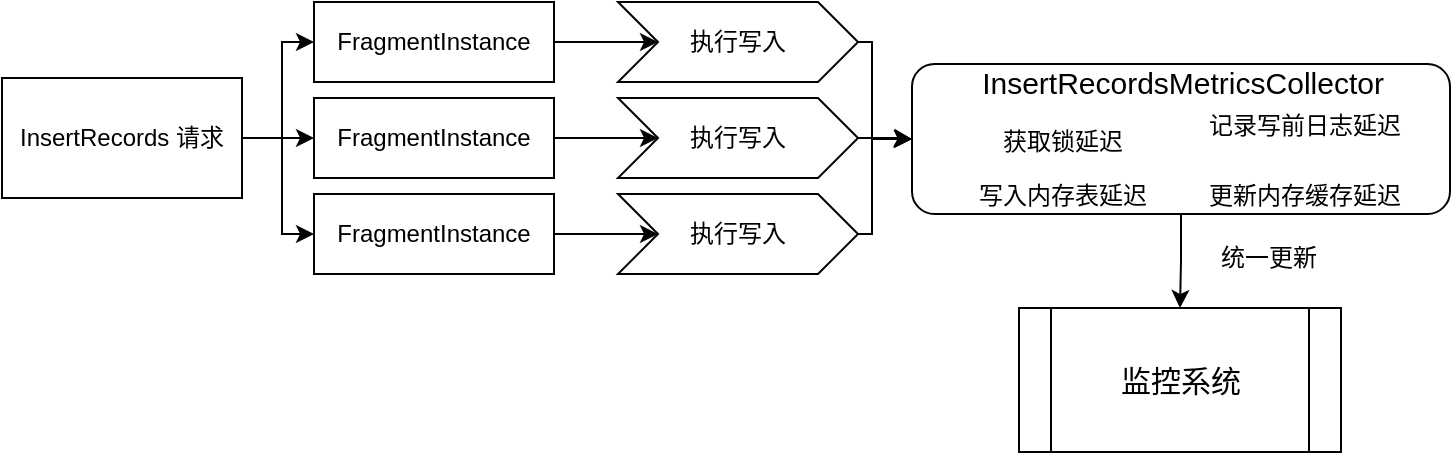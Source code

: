 <mxfile version="23.1.5" type="device">
  <diagram name="第 1 页" id="DxIksqTafriaKp2i6kRL">
    <mxGraphModel dx="1025" dy="854" grid="0" gridSize="10" guides="1" tooltips="1" connect="1" arrows="1" fold="1" page="1" pageScale="1" pageWidth="750" pageHeight="240" math="0" shadow="0">
      <root>
        <mxCell id="0" />
        <mxCell id="1" parent="0" />
        <mxCell id="ElyzJCMLIEPiKHhhXCeB-13" style="edgeStyle=orthogonalEdgeStyle;rounded=0;orthogonalLoop=1;jettySize=auto;html=1;entryX=0;entryY=0.5;entryDx=0;entryDy=0;" parent="1" source="ElyzJCMLIEPiKHhhXCeB-8" target="ElyzJCMLIEPiKHhhXCeB-10" edge="1">
          <mxGeometry relative="1" as="geometry" />
        </mxCell>
        <mxCell id="ElyzJCMLIEPiKHhhXCeB-14" style="edgeStyle=orthogonalEdgeStyle;rounded=0;orthogonalLoop=1;jettySize=auto;html=1;" parent="1" source="ElyzJCMLIEPiKHhhXCeB-8" target="ElyzJCMLIEPiKHhhXCeB-11" edge="1">
          <mxGeometry relative="1" as="geometry" />
        </mxCell>
        <mxCell id="ElyzJCMLIEPiKHhhXCeB-15" style="edgeStyle=orthogonalEdgeStyle;rounded=0;orthogonalLoop=1;jettySize=auto;html=1;" parent="1" source="ElyzJCMLIEPiKHhhXCeB-8" target="ElyzJCMLIEPiKHhhXCeB-12" edge="1">
          <mxGeometry relative="1" as="geometry" />
        </mxCell>
        <mxCell id="ElyzJCMLIEPiKHhhXCeB-8" value="InsertRecords 请求" style="rounded=0;whiteSpace=wrap;html=1;fillColor=none;strokeColor=#000000;" parent="1" vertex="1">
          <mxGeometry x="7" y="41" width="120" height="60" as="geometry" />
        </mxCell>
        <mxCell id="ElyzJCMLIEPiKHhhXCeB-19" style="edgeStyle=orthogonalEdgeStyle;rounded=0;orthogonalLoop=1;jettySize=auto;html=1;entryX=0;entryY=0.5;entryDx=0;entryDy=0;" parent="1" source="ElyzJCMLIEPiKHhhXCeB-10" target="ElyzJCMLIEPiKHhhXCeB-16" edge="1">
          <mxGeometry relative="1" as="geometry" />
        </mxCell>
        <mxCell id="ElyzJCMLIEPiKHhhXCeB-10" value="FragmentInstance" style="rounded=0;whiteSpace=wrap;html=1;fillColor=none;strokeColor=#000000;" parent="1" vertex="1">
          <mxGeometry x="163" y="3" width="120" height="40" as="geometry" />
        </mxCell>
        <mxCell id="ElyzJCMLIEPiKHhhXCeB-20" style="edgeStyle=orthogonalEdgeStyle;rounded=0;orthogonalLoop=1;jettySize=auto;html=1;entryX=0;entryY=0.5;entryDx=0;entryDy=0;" parent="1" source="ElyzJCMLIEPiKHhhXCeB-11" target="ElyzJCMLIEPiKHhhXCeB-17" edge="1">
          <mxGeometry relative="1" as="geometry" />
        </mxCell>
        <mxCell id="ElyzJCMLIEPiKHhhXCeB-11" value="FragmentInstance" style="rounded=0;whiteSpace=wrap;html=1;fillColor=none;strokeColor=#000000;" parent="1" vertex="1">
          <mxGeometry x="163" y="51" width="120" height="40" as="geometry" />
        </mxCell>
        <mxCell id="ElyzJCMLIEPiKHhhXCeB-21" style="edgeStyle=orthogonalEdgeStyle;rounded=0;orthogonalLoop=1;jettySize=auto;html=1;entryX=0;entryY=0.5;entryDx=0;entryDy=0;" parent="1" source="ElyzJCMLIEPiKHhhXCeB-12" target="ElyzJCMLIEPiKHhhXCeB-18" edge="1">
          <mxGeometry relative="1" as="geometry" />
        </mxCell>
        <mxCell id="ElyzJCMLIEPiKHhhXCeB-12" value="FragmentInstance" style="rounded=0;whiteSpace=wrap;html=1;fillColor=none;strokeColor=#000000;" parent="1" vertex="1">
          <mxGeometry x="163" y="99" width="120" height="40" as="geometry" />
        </mxCell>
        <mxCell id="ElyzJCMLIEPiKHhhXCeB-30" style="edgeStyle=orthogonalEdgeStyle;rounded=0;orthogonalLoop=1;jettySize=auto;html=1;entryX=0;entryY=0.5;entryDx=0;entryDy=0;" parent="1" source="ElyzJCMLIEPiKHhhXCeB-16" target="ElyzJCMLIEPiKHhhXCeB-1" edge="1">
          <mxGeometry relative="1" as="geometry">
            <Array as="points">
              <mxPoint x="442" y="23" />
              <mxPoint x="442" y="71" />
            </Array>
          </mxGeometry>
        </mxCell>
        <mxCell id="ElyzJCMLIEPiKHhhXCeB-16" value="执行写入" style="shape=step;perimeter=stepPerimeter;whiteSpace=wrap;html=1;fixedSize=1;fillColor=none;strokeColor=#000000;" parent="1" vertex="1">
          <mxGeometry x="315" y="3" width="120" height="40" as="geometry" />
        </mxCell>
        <mxCell id="ElyzJCMLIEPiKHhhXCeB-28" style="edgeStyle=orthogonalEdgeStyle;rounded=0;orthogonalLoop=1;jettySize=auto;html=1;entryX=0;entryY=0.5;entryDx=0;entryDy=0;" parent="1" source="ElyzJCMLIEPiKHhhXCeB-17" target="ElyzJCMLIEPiKHhhXCeB-1" edge="1">
          <mxGeometry relative="1" as="geometry" />
        </mxCell>
        <mxCell id="ElyzJCMLIEPiKHhhXCeB-17" value="执行写入" style="shape=step;perimeter=stepPerimeter;whiteSpace=wrap;html=1;fixedSize=1;fillColor=none;strokeColor=#000000;" parent="1" vertex="1">
          <mxGeometry x="315" y="51" width="120" height="40" as="geometry" />
        </mxCell>
        <mxCell id="ElyzJCMLIEPiKHhhXCeB-31" style="edgeStyle=orthogonalEdgeStyle;rounded=0;orthogonalLoop=1;jettySize=auto;html=1;entryX=0;entryY=0.5;entryDx=0;entryDy=0;" parent="1" source="ElyzJCMLIEPiKHhhXCeB-18" target="ElyzJCMLIEPiKHhhXCeB-1" edge="1">
          <mxGeometry relative="1" as="geometry">
            <Array as="points">
              <mxPoint x="442" y="119" />
              <mxPoint x="442" y="71" />
            </Array>
          </mxGeometry>
        </mxCell>
        <mxCell id="ElyzJCMLIEPiKHhhXCeB-18" value="执行写入" style="shape=step;perimeter=stepPerimeter;whiteSpace=wrap;html=1;fixedSize=1;fillColor=none;strokeColor=#000000;" parent="1" vertex="1">
          <mxGeometry x="315" y="99" width="120" height="40" as="geometry" />
        </mxCell>
        <mxCell id="ElyzJCMLIEPiKHhhXCeB-32" value="&lt;font style=&quot;font-size: 15px;&quot;&gt;&lt;span&gt;监控系统&lt;/span&gt;&lt;/font&gt;" style="shape=process;whiteSpace=wrap;html=1;backgroundOutline=1;fillColor=none;strokeColor=#000000;fontStyle=0" parent="1" vertex="1">
          <mxGeometry x="515.5" y="156" width="161" height="72" as="geometry" />
        </mxCell>
        <mxCell id="ElyzJCMLIEPiKHhhXCeB-34" style="edgeStyle=orthogonalEdgeStyle;rounded=0;orthogonalLoop=1;jettySize=auto;html=1;" parent="1" source="ElyzJCMLIEPiKHhhXCeB-1" target="ElyzJCMLIEPiKHhhXCeB-32" edge="1">
          <mxGeometry relative="1" as="geometry" />
        </mxCell>
        <mxCell id="ElyzJCMLIEPiKHhhXCeB-1" value="" style="rounded=1;whiteSpace=wrap;html=1;fillColor=none;strokeColor=#000000;fontColor=#333333;" parent="1" vertex="1">
          <mxGeometry x="462" y="34" width="269" height="75" as="geometry" />
        </mxCell>
        <mxCell id="ElyzJCMLIEPiKHhhXCeB-3" value="&lt;font style=&quot;font-size: 15px;&quot;&gt;&lt;span&gt;InsertRecordsMetricsCollector&lt;/span&gt;&lt;/font&gt;" style="text;html=1;align=center;verticalAlign=middle;resizable=0;points=[];autosize=1;strokeColor=none;fillColor=none;fontStyle=0" parent="1" vertex="1">
          <mxGeometry x="487" y="28" width="219" height="30" as="geometry" />
        </mxCell>
        <mxCell id="ElyzJCMLIEPiKHhhXCeB-4" value="写入内存表延迟" style="text;html=1;align=center;verticalAlign=middle;resizable=0;points=[];autosize=1;strokeColor=none;fillColor=none;" parent="1" vertex="1">
          <mxGeometry x="486" y="87" width="102" height="26" as="geometry" />
        </mxCell>
        <mxCell id="ElyzJCMLIEPiKHhhXCeB-5" value="记录写前日志延迟" style="text;html=1;align=center;verticalAlign=middle;resizable=0;points=[];autosize=1;strokeColor=none;fillColor=none;" parent="1" vertex="1">
          <mxGeometry x="601" y="52" width="114" height="26" as="geometry" />
        </mxCell>
        <mxCell id="ElyzJCMLIEPiKHhhXCeB-6" value="更新内存缓存延迟" style="text;html=1;align=center;verticalAlign=middle;resizable=0;points=[];autosize=1;strokeColor=none;fillColor=none;" parent="1" vertex="1">
          <mxGeometry x="601" y="87" width="114" height="26" as="geometry" />
        </mxCell>
        <mxCell id="ElyzJCMLIEPiKHhhXCeB-7" value="获取锁延迟" style="text;html=1;align=center;verticalAlign=middle;resizable=0;points=[];autosize=1;strokeColor=none;fillColor=none;" parent="1" vertex="1">
          <mxGeometry x="498" y="60" width="78" height="26" as="geometry" />
        </mxCell>
        <mxCell id="ElyzJCMLIEPiKHhhXCeB-35" value="&lt;span&gt;统一更新&lt;/span&gt;" style="text;html=1;align=center;verticalAlign=middle;resizable=0;points=[];autosize=1;strokeColor=none;fillColor=none;fontStyle=0" parent="1" vertex="1">
          <mxGeometry x="607" y="118" width="66" height="26" as="geometry" />
        </mxCell>
      </root>
    </mxGraphModel>
  </diagram>
</mxfile>
